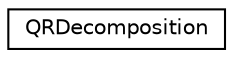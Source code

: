 digraph "Graphical Class Hierarchy"
{
 // LATEX_PDF_SIZE
  edge [fontname="Helvetica",fontsize="10",labelfontname="Helvetica",labelfontsize="10"];
  node [fontname="Helvetica",fontsize="10",shape=record];
  rankdir="LR";
  Node0 [label="QRDecomposition",height=0.2,width=0.4,color="black", fillcolor="white", style="filled",URL="$classQRDecomposition.html",tooltip=" "];
}
